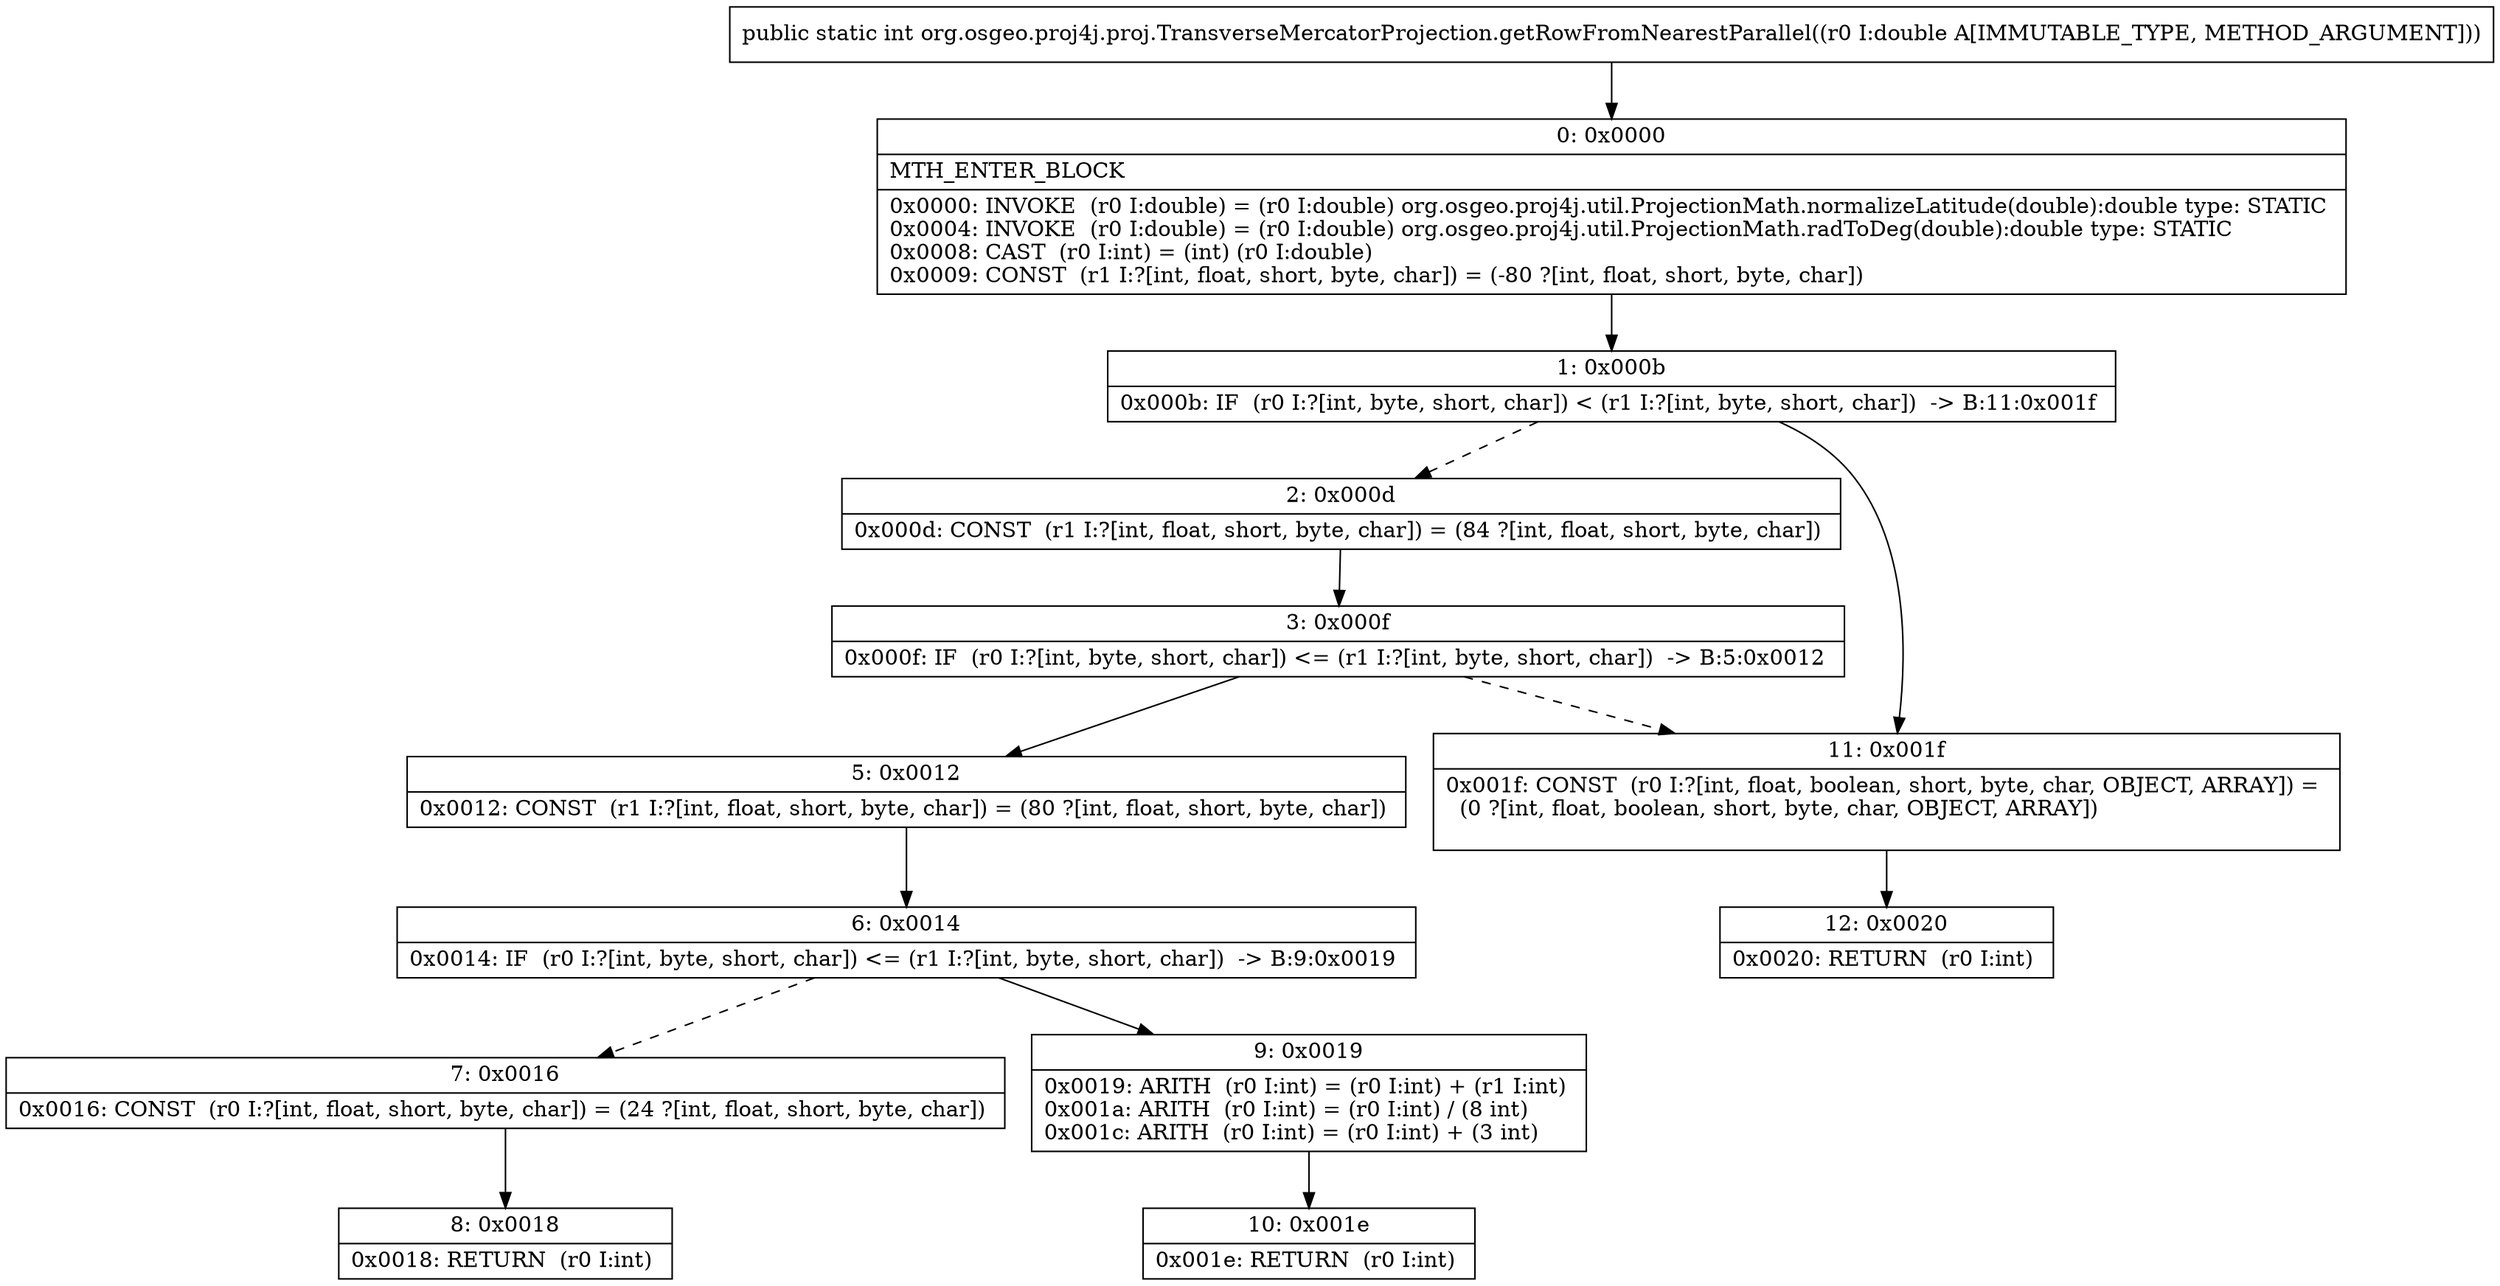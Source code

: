 digraph "CFG fororg.osgeo.proj4j.proj.TransverseMercatorProjection.getRowFromNearestParallel(D)I" {
Node_0 [shape=record,label="{0\:\ 0x0000|MTH_ENTER_BLOCK\l|0x0000: INVOKE  (r0 I:double) = (r0 I:double) org.osgeo.proj4j.util.ProjectionMath.normalizeLatitude(double):double type: STATIC \l0x0004: INVOKE  (r0 I:double) = (r0 I:double) org.osgeo.proj4j.util.ProjectionMath.radToDeg(double):double type: STATIC \l0x0008: CAST  (r0 I:int) = (int) (r0 I:double) \l0x0009: CONST  (r1 I:?[int, float, short, byte, char]) = (\-80 ?[int, float, short, byte, char]) \l}"];
Node_1 [shape=record,label="{1\:\ 0x000b|0x000b: IF  (r0 I:?[int, byte, short, char]) \< (r1 I:?[int, byte, short, char])  \-\> B:11:0x001f \l}"];
Node_2 [shape=record,label="{2\:\ 0x000d|0x000d: CONST  (r1 I:?[int, float, short, byte, char]) = (84 ?[int, float, short, byte, char]) \l}"];
Node_3 [shape=record,label="{3\:\ 0x000f|0x000f: IF  (r0 I:?[int, byte, short, char]) \<= (r1 I:?[int, byte, short, char])  \-\> B:5:0x0012 \l}"];
Node_5 [shape=record,label="{5\:\ 0x0012|0x0012: CONST  (r1 I:?[int, float, short, byte, char]) = (80 ?[int, float, short, byte, char]) \l}"];
Node_6 [shape=record,label="{6\:\ 0x0014|0x0014: IF  (r0 I:?[int, byte, short, char]) \<= (r1 I:?[int, byte, short, char])  \-\> B:9:0x0019 \l}"];
Node_7 [shape=record,label="{7\:\ 0x0016|0x0016: CONST  (r0 I:?[int, float, short, byte, char]) = (24 ?[int, float, short, byte, char]) \l}"];
Node_8 [shape=record,label="{8\:\ 0x0018|0x0018: RETURN  (r0 I:int) \l}"];
Node_9 [shape=record,label="{9\:\ 0x0019|0x0019: ARITH  (r0 I:int) = (r0 I:int) + (r1 I:int) \l0x001a: ARITH  (r0 I:int) = (r0 I:int) \/ (8 int) \l0x001c: ARITH  (r0 I:int) = (r0 I:int) + (3 int) \l}"];
Node_10 [shape=record,label="{10\:\ 0x001e|0x001e: RETURN  (r0 I:int) \l}"];
Node_11 [shape=record,label="{11\:\ 0x001f|0x001f: CONST  (r0 I:?[int, float, boolean, short, byte, char, OBJECT, ARRAY]) = \l  (0 ?[int, float, boolean, short, byte, char, OBJECT, ARRAY])\l \l}"];
Node_12 [shape=record,label="{12\:\ 0x0020|0x0020: RETURN  (r0 I:int) \l}"];
MethodNode[shape=record,label="{public static int org.osgeo.proj4j.proj.TransverseMercatorProjection.getRowFromNearestParallel((r0 I:double A[IMMUTABLE_TYPE, METHOD_ARGUMENT])) }"];
MethodNode -> Node_0;
Node_0 -> Node_1;
Node_1 -> Node_2[style=dashed];
Node_1 -> Node_11;
Node_2 -> Node_3;
Node_3 -> Node_5;
Node_3 -> Node_11[style=dashed];
Node_5 -> Node_6;
Node_6 -> Node_7[style=dashed];
Node_6 -> Node_9;
Node_7 -> Node_8;
Node_9 -> Node_10;
Node_11 -> Node_12;
}

